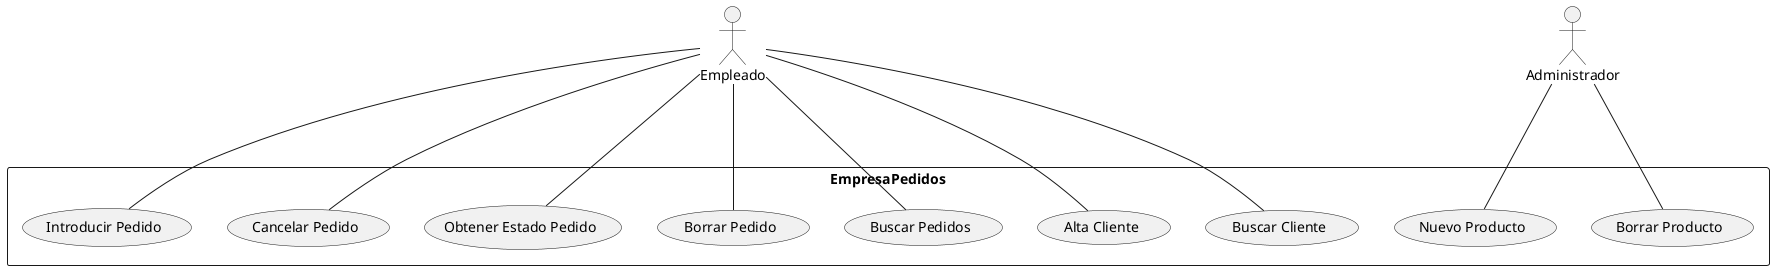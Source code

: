 @startuml
'https://plantuml.com/use-case-diagram

:Empleado: as Empleado
:Administrador: as Administrador

rectangle EmpresaPedidos {
    (Introducir Pedido)
    (Cancelar Pedido)
    (Obtener Estado Pedido)
    (Borrar Pedido)
    (Buscar Pedidos)
    (Alta Cliente)
    (Buscar Cliente)

    (Nuevo Producto)
    (Borrar Producto)
}

Empleado --- (Introducir Pedido)
Empleado --- (Cancelar Pedido)
Empleado --- (Obtener Estado Pedido)
Empleado --- (Borrar Pedido)
Empleado --- (Buscar Pedidos)
Empleado --- (Alta Cliente)
Empleado --- (Buscar Cliente)

Administrador --- (Nuevo Producto)
Administrador --- (Borrar Producto)

@enduml